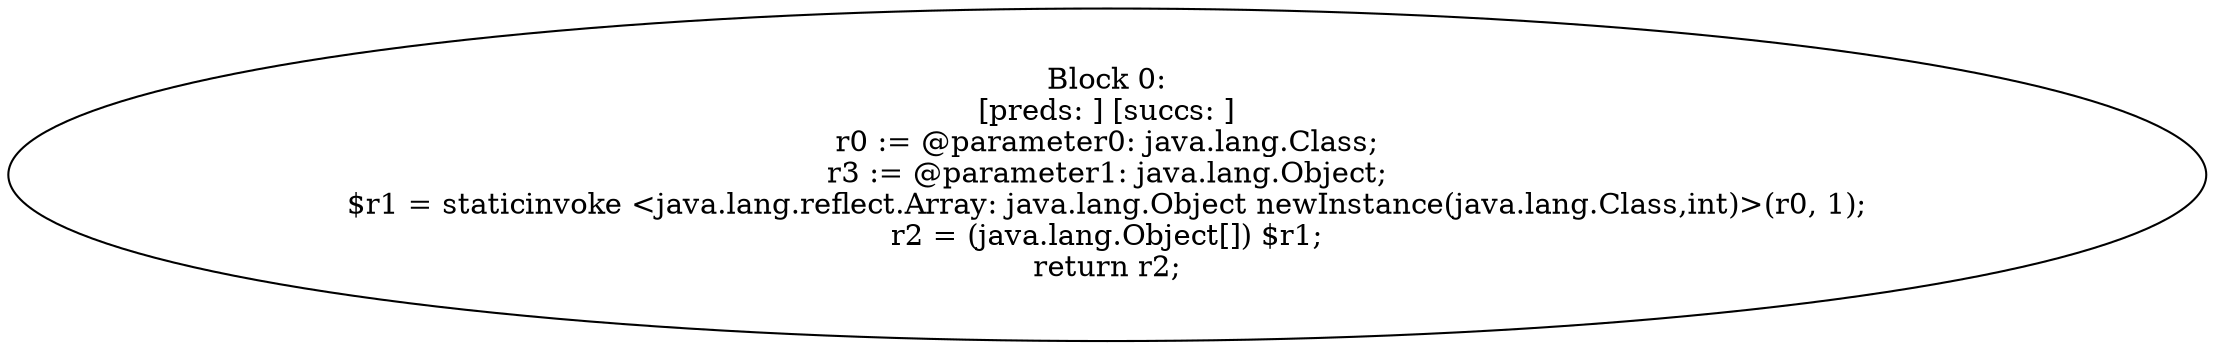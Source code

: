 digraph "unitGraph" {
    "Block 0:
[preds: ] [succs: ]
r0 := @parameter0: java.lang.Class;
r3 := @parameter1: java.lang.Object;
$r1 = staticinvoke <java.lang.reflect.Array: java.lang.Object newInstance(java.lang.Class,int)>(r0, 1);
r2 = (java.lang.Object[]) $r1;
return r2;
"
}
